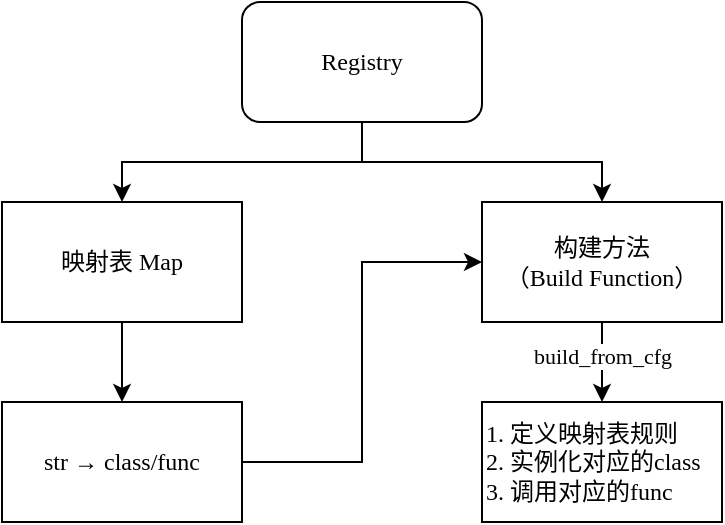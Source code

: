 <mxfile version="21.6.5" type="device">
  <diagram name="Registry的映射表和构建方法" id="8423XO_LZrcbQKsapmvM">
    <mxGraphModel dx="979" dy="572" grid="1" gridSize="10" guides="1" tooltips="1" connect="1" arrows="1" fold="1" page="1" pageScale="1" pageWidth="827" pageHeight="1169" math="0" shadow="0">
      <root>
        <mxCell id="0" />
        <mxCell id="1" parent="0" />
        <mxCell id="M2-woT60TiKXGHrRTPPO-5" style="edgeStyle=orthogonalEdgeStyle;rounded=0;orthogonalLoop=1;jettySize=auto;html=1;entryX=0.5;entryY=0;entryDx=0;entryDy=0;fontFamily=Times New Roman;" edge="1" parent="1" source="M2-woT60TiKXGHrRTPPO-1" target="M2-woT60TiKXGHrRTPPO-2">
          <mxGeometry relative="1" as="geometry" />
        </mxCell>
        <mxCell id="M2-woT60TiKXGHrRTPPO-6" style="edgeStyle=orthogonalEdgeStyle;rounded=0;orthogonalLoop=1;jettySize=auto;html=1;exitX=0.5;exitY=1;exitDx=0;exitDy=0;entryX=0.5;entryY=0;entryDx=0;entryDy=0;fontFamily=Times New Roman;" edge="1" parent="1" source="M2-woT60TiKXGHrRTPPO-1" target="M2-woT60TiKXGHrRTPPO-3">
          <mxGeometry relative="1" as="geometry" />
        </mxCell>
        <mxCell id="M2-woT60TiKXGHrRTPPO-1" value="Registry" style="rounded=1;whiteSpace=wrap;html=1;fontFamily=Times New Roman;" vertex="1" parent="1">
          <mxGeometry x="250" y="190" width="120" height="60" as="geometry" />
        </mxCell>
        <mxCell id="M2-woT60TiKXGHrRTPPO-9" style="edgeStyle=orthogonalEdgeStyle;rounded=0;orthogonalLoop=1;jettySize=auto;html=1;exitX=0.5;exitY=1;exitDx=0;exitDy=0;entryX=0.5;entryY=0;entryDx=0;entryDy=0;" edge="1" parent="1" source="M2-woT60TiKXGHrRTPPO-2" target="M2-woT60TiKXGHrRTPPO-7">
          <mxGeometry relative="1" as="geometry" />
        </mxCell>
        <mxCell id="M2-woT60TiKXGHrRTPPO-2" value="映射表 Map" style="rounded=0;whiteSpace=wrap;html=1;fontFamily=Times New Roman;" vertex="1" parent="1">
          <mxGeometry x="130" y="290" width="120" height="60" as="geometry" />
        </mxCell>
        <mxCell id="M2-woT60TiKXGHrRTPPO-11" style="edgeStyle=orthogonalEdgeStyle;rounded=0;orthogonalLoop=1;jettySize=auto;html=1;exitX=0.5;exitY=1;exitDx=0;exitDy=0;entryX=0.5;entryY=0;entryDx=0;entryDy=0;" edge="1" parent="1" source="M2-woT60TiKXGHrRTPPO-3" target="M2-woT60TiKXGHrRTPPO-8">
          <mxGeometry relative="1" as="geometry" />
        </mxCell>
        <mxCell id="M2-woT60TiKXGHrRTPPO-12" value="&lt;font face=&quot;Times New Roman&quot;&gt;build_from_cfg&lt;/font&gt;" style="edgeLabel;html=1;align=center;verticalAlign=middle;resizable=0;points=[];" vertex="1" connectable="0" parent="M2-woT60TiKXGHrRTPPO-11">
          <mxGeometry x="-0.169" relative="1" as="geometry">
            <mxPoint as="offset" />
          </mxGeometry>
        </mxCell>
        <mxCell id="M2-woT60TiKXGHrRTPPO-3" value="构建方法&lt;br&gt;（Build Function）" style="rounded=0;whiteSpace=wrap;html=1;fontFamily=Times New Roman;" vertex="1" parent="1">
          <mxGeometry x="370" y="290" width="120" height="60" as="geometry" />
        </mxCell>
        <mxCell id="M2-woT60TiKXGHrRTPPO-10" style="edgeStyle=orthogonalEdgeStyle;rounded=0;orthogonalLoop=1;jettySize=auto;html=1;exitX=1;exitY=0.5;exitDx=0;exitDy=0;entryX=0;entryY=0.5;entryDx=0;entryDy=0;" edge="1" parent="1" source="M2-woT60TiKXGHrRTPPO-7" target="M2-woT60TiKXGHrRTPPO-3">
          <mxGeometry relative="1" as="geometry" />
        </mxCell>
        <mxCell id="M2-woT60TiKXGHrRTPPO-7" value="str → class/func" style="rounded=0;whiteSpace=wrap;html=1;fontFamily=Times New Roman;" vertex="1" parent="1">
          <mxGeometry x="130" y="390" width="120" height="60" as="geometry" />
        </mxCell>
        <mxCell id="M2-woT60TiKXGHrRTPPO-8" value="1. 定义映射表规则&lt;br&gt;2. 实例化对应的class&lt;br&gt;3. 调用对应的func" style="rounded=0;whiteSpace=wrap;html=1;fontFamily=Times New Roman;align=left;" vertex="1" parent="1">
          <mxGeometry x="370" y="390" width="120" height="60" as="geometry" />
        </mxCell>
      </root>
    </mxGraphModel>
  </diagram>
</mxfile>
